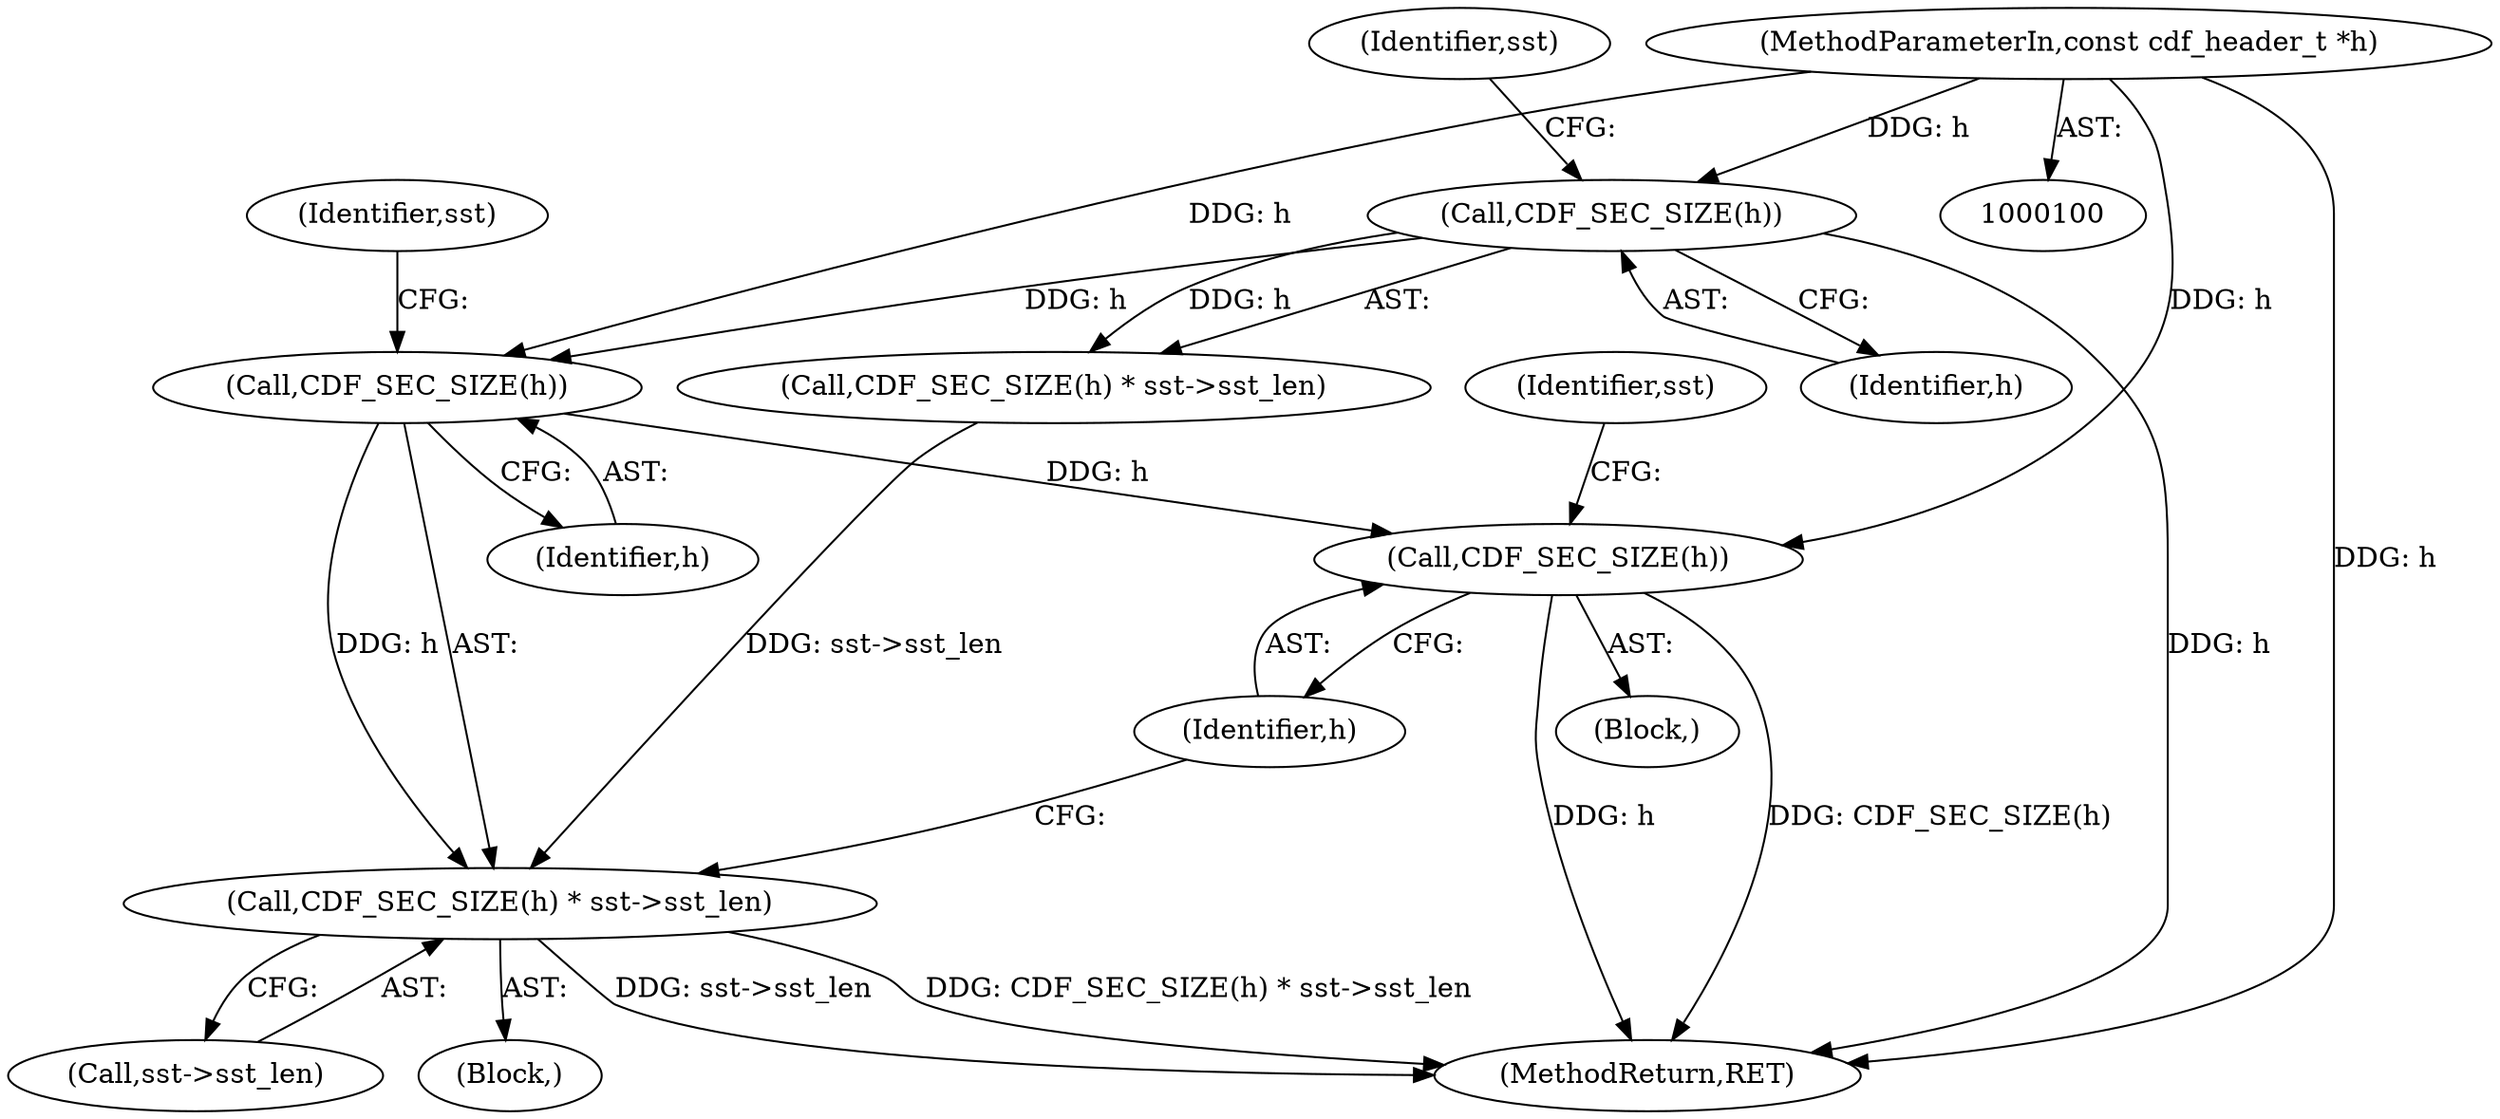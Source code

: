 digraph "1_file_36fadd29849b8087af9f4586f89dbf74ea45be67@pointer" {
"1000163" [label="(Call,CDF_SEC_SIZE(h))"];
"1000139" [label="(Call,CDF_SEC_SIZE(h))"];
"1000102" [label="(MethodParameterIn,const cdf_header_t *h)"];
"1000162" [label="(Call,CDF_SEC_SIZE(h) * sst->sst_len)"];
"1000169" [label="(Call,CDF_SEC_SIZE(h))"];
"1000139" [label="(Call,CDF_SEC_SIZE(h))"];
"1000166" [label="(Identifier,sst)"];
"1000180" [label="(MethodReturn,RET)"];
"1000170" [label="(Identifier,h)"];
"1000140" [label="(Identifier,h)"];
"1000162" [label="(Call,CDF_SEC_SIZE(h) * sst->sst_len)"];
"1000165" [label="(Call,sst->sst_len)"];
"1000168" [label="(Block,)"];
"1000163" [label="(Call,CDF_SEC_SIZE(h))"];
"1000142" [label="(Identifier,sst)"];
"1000164" [label="(Identifier,h)"];
"1000102" [label="(MethodParameterIn,const cdf_header_t *h)"];
"1000161" [label="(Block,)"];
"1000172" [label="(Identifier,sst)"];
"1000138" [label="(Call,CDF_SEC_SIZE(h) * sst->sst_len)"];
"1000169" [label="(Call,CDF_SEC_SIZE(h))"];
"1000163" -> "1000162"  [label="AST: "];
"1000163" -> "1000164"  [label="CFG: "];
"1000164" -> "1000163"  [label="AST: "];
"1000166" -> "1000163"  [label="CFG: "];
"1000163" -> "1000162"  [label="DDG: h"];
"1000139" -> "1000163"  [label="DDG: h"];
"1000102" -> "1000163"  [label="DDG: h"];
"1000163" -> "1000169"  [label="DDG: h"];
"1000139" -> "1000138"  [label="AST: "];
"1000139" -> "1000140"  [label="CFG: "];
"1000140" -> "1000139"  [label="AST: "];
"1000142" -> "1000139"  [label="CFG: "];
"1000139" -> "1000180"  [label="DDG: h"];
"1000139" -> "1000138"  [label="DDG: h"];
"1000102" -> "1000139"  [label="DDG: h"];
"1000102" -> "1000100"  [label="AST: "];
"1000102" -> "1000180"  [label="DDG: h"];
"1000102" -> "1000169"  [label="DDG: h"];
"1000162" -> "1000161"  [label="AST: "];
"1000162" -> "1000165"  [label="CFG: "];
"1000165" -> "1000162"  [label="AST: "];
"1000170" -> "1000162"  [label="CFG: "];
"1000162" -> "1000180"  [label="DDG: CDF_SEC_SIZE(h) * sst->sst_len"];
"1000162" -> "1000180"  [label="DDG: sst->sst_len"];
"1000138" -> "1000162"  [label="DDG: sst->sst_len"];
"1000169" -> "1000168"  [label="AST: "];
"1000169" -> "1000170"  [label="CFG: "];
"1000170" -> "1000169"  [label="AST: "];
"1000172" -> "1000169"  [label="CFG: "];
"1000169" -> "1000180"  [label="DDG: CDF_SEC_SIZE(h)"];
"1000169" -> "1000180"  [label="DDG: h"];
}

